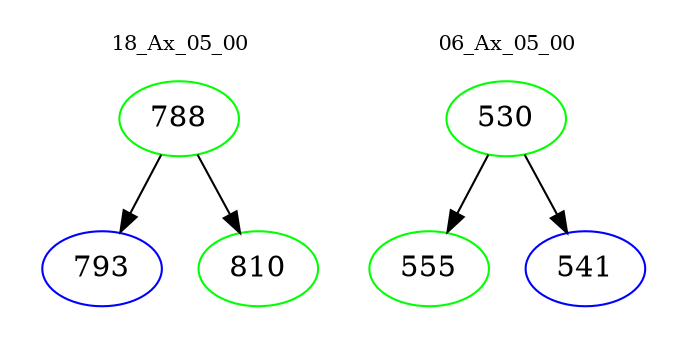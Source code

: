 digraph{
subgraph cluster_0 {
color = white
label = "18_Ax_05_00";
fontsize=10;
T0_788 [label="788", color="green"]
T0_788 -> T0_793 [color="black"]
T0_793 [label="793", color="blue"]
T0_788 -> T0_810 [color="black"]
T0_810 [label="810", color="green"]
}
subgraph cluster_1 {
color = white
label = "06_Ax_05_00";
fontsize=10;
T1_530 [label="530", color="green"]
T1_530 -> T1_555 [color="black"]
T1_555 [label="555", color="green"]
T1_530 -> T1_541 [color="black"]
T1_541 [label="541", color="blue"]
}
}
